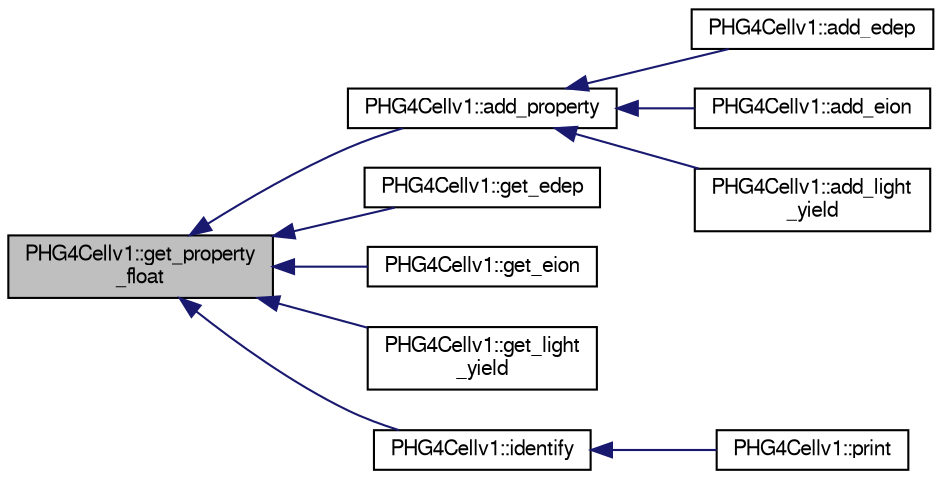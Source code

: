 digraph "PHG4Cellv1::get_property_float"
{
  bgcolor="transparent";
  edge [fontname="FreeSans",fontsize="10",labelfontname="FreeSans",labelfontsize="10"];
  node [fontname="FreeSans",fontsize="10",shape=record];
  rankdir="LR";
  Node1 [label="PHG4Cellv1::get_property\l_float",height=0.2,width=0.4,color="black", fillcolor="grey75", style="filled" fontcolor="black"];
  Node1 -> Node2 [dir="back",color="midnightblue",fontsize="10",style="solid",fontname="FreeSans"];
  Node2 [label="PHG4Cellv1::add_property",height=0.2,width=0.4,color="black",URL="$de/d5e/classPHG4Cellv1.html#a29367654f4de8a3c3f0b1936030efa00"];
  Node2 -> Node3 [dir="back",color="midnightblue",fontsize="10",style="solid",fontname="FreeSans"];
  Node3 [label="PHG4Cellv1::add_edep",height=0.2,width=0.4,color="black",URL="$de/d5e/classPHG4Cellv1.html#a5a7c431931157a4ab61fd32f6965ae6f"];
  Node2 -> Node4 [dir="back",color="midnightblue",fontsize="10",style="solid",fontname="FreeSans"];
  Node4 [label="PHG4Cellv1::add_eion",height=0.2,width=0.4,color="black",URL="$de/d5e/classPHG4Cellv1.html#afbbafc093f7df7de75081d0707a3b2cd"];
  Node2 -> Node5 [dir="back",color="midnightblue",fontsize="10",style="solid",fontname="FreeSans"];
  Node5 [label="PHG4Cellv1::add_light\l_yield",height=0.2,width=0.4,color="black",URL="$de/d5e/classPHG4Cellv1.html#ad960bf7da5ffb595678dffe6498460f0"];
  Node1 -> Node6 [dir="back",color="midnightblue",fontsize="10",style="solid",fontname="FreeSans"];
  Node6 [label="PHG4Cellv1::get_edep",height=0.2,width=0.4,color="black",URL="$de/d5e/classPHG4Cellv1.html#a9bdf637193ac4b2ac350ce7631d1728e"];
  Node1 -> Node7 [dir="back",color="midnightblue",fontsize="10",style="solid",fontname="FreeSans"];
  Node7 [label="PHG4Cellv1::get_eion",height=0.2,width=0.4,color="black",URL="$de/d5e/classPHG4Cellv1.html#a2c62e76730768d54c44181d0c438d19f"];
  Node1 -> Node8 [dir="back",color="midnightblue",fontsize="10",style="solid",fontname="FreeSans"];
  Node8 [label="PHG4Cellv1::get_light\l_yield",height=0.2,width=0.4,color="black",URL="$de/d5e/classPHG4Cellv1.html#a0521e2e6b6014e912604e768128519a4"];
  Node1 -> Node9 [dir="back",color="midnightblue",fontsize="10",style="solid",fontname="FreeSans"];
  Node9 [label="PHG4Cellv1::identify",height=0.2,width=0.4,color="black",URL="$de/d5e/classPHG4Cellv1.html#a37c911848053dd9042376faf7bc87d9d"];
  Node9 -> Node10 [dir="back",color="midnightblue",fontsize="10",style="solid",fontname="FreeSans"];
  Node10 [label="PHG4Cellv1::print",height=0.2,width=0.4,color="black",URL="$de/d5e/classPHG4Cellv1.html#af6a73c6e2cae031175fd914cf902ea30"];
}
